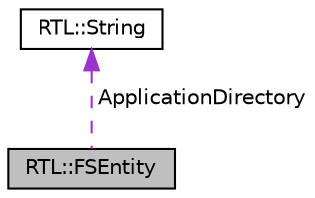 digraph "RTL::FSEntity"
{
  edge [fontname="Helvetica",fontsize="10",labelfontname="Helvetica",labelfontsize="10"];
  node [fontname="Helvetica",fontsize="10",shape=record];
  Node2 [label="RTL::FSEntity",height=0.2,width=0.4,color="black", fillcolor="grey75", style="filled", fontcolor="black"];
  Node3 -> Node2 [dir="back",color="darkorchid3",fontsize="10",style="dashed",label=" ApplicationDirectory" ,fontname="Helvetica"];
  Node3 [label="RTL::String",height=0.2,width=0.4,color="black", fillcolor="white", style="filled",URL="$classRTL_1_1String.html",tooltip="Red Template Library String class. "];
}
